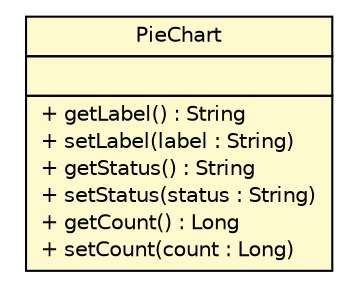 #!/usr/local/bin/dot
#
# Class diagram 
# Generated by UMLGraph version 5.1 (http://www.umlgraph.org/)
#

digraph G {
	edge [fontname="Helvetica",fontsize=10,labelfontname="Helvetica",labelfontsize=10];
	node [fontname="Helvetica",fontsize=10,shape=plaintext];
	nodesep=0.25;
	ranksep=0.5;
	rankdir=LR;
	// com.inn.headstartdemo.utils.PieChart
	c54561 [label=<<table title="com.inn.headstartdemo.utils.PieChart" border="0" cellborder="1" cellspacing="0" cellpadding="2" port="p" bgcolor="lemonChiffon" href="./PieChart.html">
		<tr><td><table border="0" cellspacing="0" cellpadding="1">
<tr><td align="center" balign="center"> PieChart </td></tr>
		</table></td></tr>
		<tr><td><table border="0" cellspacing="0" cellpadding="1">
<tr><td align="left" balign="left">  </td></tr>
		</table></td></tr>
		<tr><td><table border="0" cellspacing="0" cellpadding="1">
<tr><td align="left" balign="left"> + getLabel() : String </td></tr>
<tr><td align="left" balign="left"> + setLabel(label : String) </td></tr>
<tr><td align="left" balign="left"> + getStatus() : String </td></tr>
<tr><td align="left" balign="left"> + setStatus(status : String) </td></tr>
<tr><td align="left" balign="left"> + getCount() : Long </td></tr>
<tr><td align="left" balign="left"> + setCount(count : Long) </td></tr>
		</table></td></tr>
		</table>>, fontname="Helvetica", fontcolor="black", fontsize=10.0];
}

